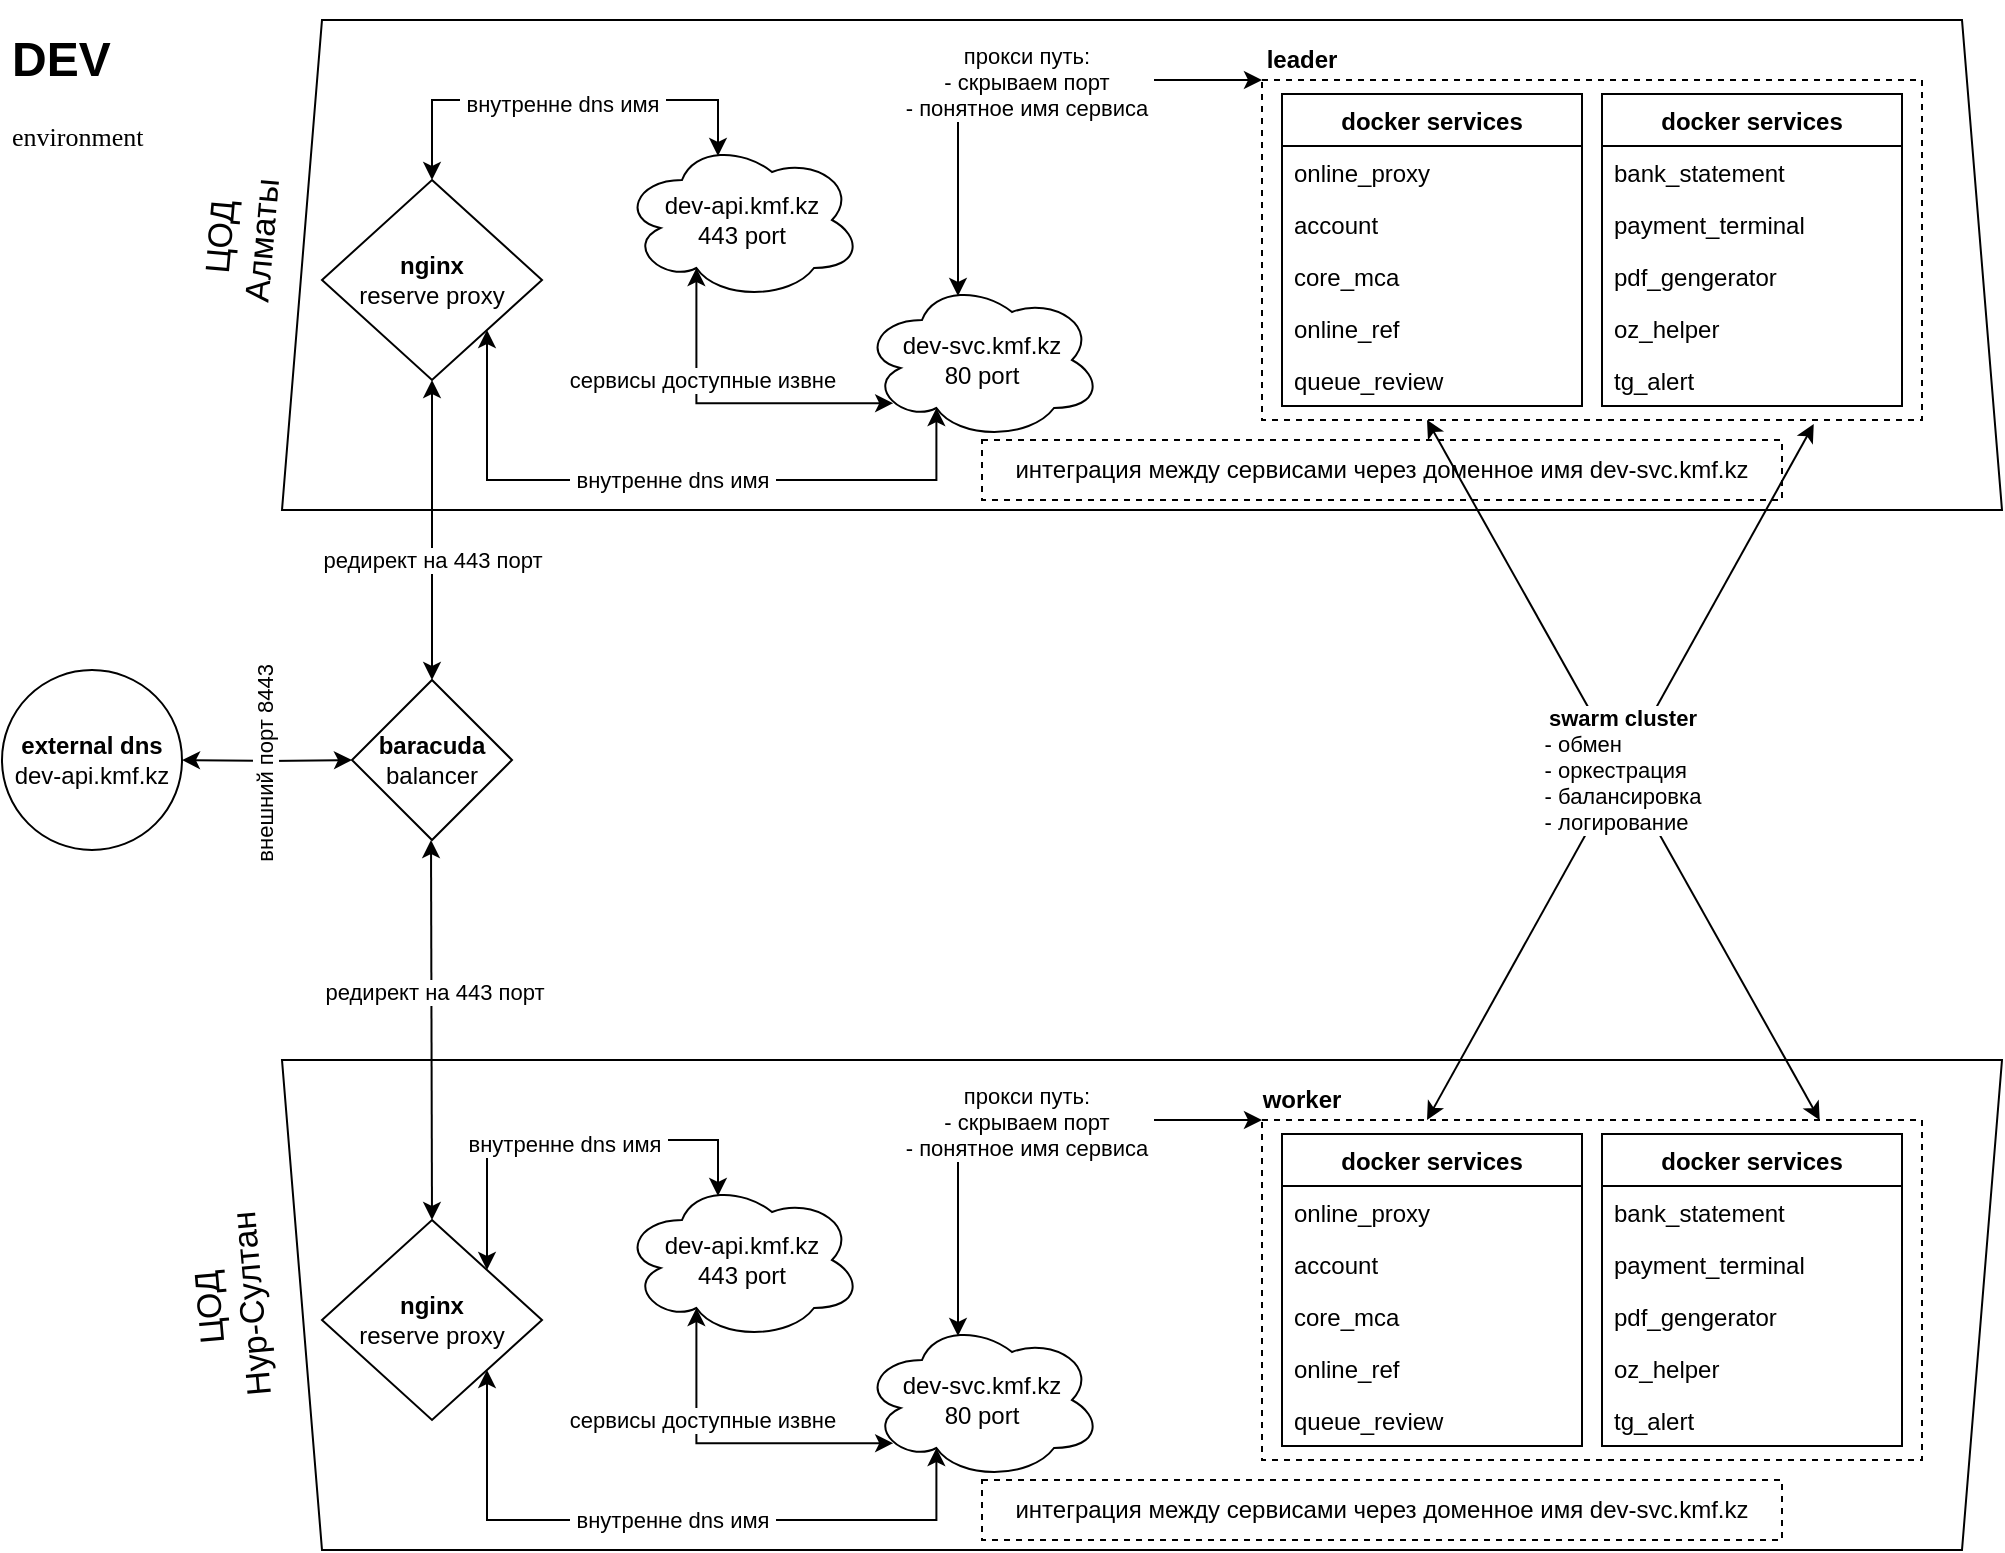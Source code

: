 <mxfile version="14.9.5" type="github">
  <diagram id="2QXHFpq1T3r42v7fcfBo" name="Page-1">
    <mxGraphModel dx="1298" dy="865" grid="1" gridSize="10" guides="1" tooltips="1" connect="1" arrows="1" fold="1" page="1" pageScale="1" pageWidth="1100" pageHeight="850" math="0" shadow="0">
      <root>
        <mxCell id="0" />
        <mxCell id="1" parent="0" />
        <mxCell id="j3XKk895XILen28EUo3r-10" value="" style="shape=trapezoid;perimeter=trapezoidPerimeter;whiteSpace=wrap;html=1;fixedSize=1;" parent="1" vertex="1">
          <mxGeometry x="170" y="30" width="860" height="245" as="geometry" />
        </mxCell>
        <mxCell id="sKWBqNM1h_ZveBFjO5LD-109" value="" style="rounded=0;whiteSpace=wrap;html=1;shadow=0;glass=0;dashed=1;sketch=0;strokeColor=#000000;fillColor=none;gradientColor=none;align=left;verticalAlign=top;" vertex="1" parent="1">
          <mxGeometry x="660" y="60" width="330" height="170" as="geometry" />
        </mxCell>
        <mxCell id="j3XKk895XILen28EUo3r-1" value="&lt;h1&gt;DEV&lt;/h1&gt;&lt;p style=&quot;margin: 0px ; font-stretch: normal ; font-size: 13px ; line-height: normal ; font-family: &amp;#34;menlo&amp;#34;&quot;&gt;environment&lt;/p&gt;" style="text;html=1;strokeColor=none;fillColor=none;spacing=5;spacingTop=-20;whiteSpace=wrap;overflow=hidden;rounded=0;" parent="1" vertex="1">
          <mxGeometry x="30" y="30" width="190" height="70" as="geometry" />
        </mxCell>
        <mxCell id="j3XKk895XILen28EUo3r-3" style="edgeStyle=orthogonalEdgeStyle;rounded=0;orthogonalLoop=1;jettySize=auto;html=1;exitX=1;exitY=0.5;exitDx=0;exitDy=0;startArrow=classic;startFill=1;" parent="1" target="j3XKk895XILen28EUo3r-4" edge="1">
          <mxGeometry relative="1" as="geometry">
            <mxPoint x="190" y="395" as="targetPoint" />
            <mxPoint x="120" y="400" as="sourcePoint" />
          </mxGeometry>
        </mxCell>
        <mxCell id="sKWBqNM1h_ZveBFjO5LD-20" value="внешний порт 8443" style="edgeLabel;html=1;align=center;verticalAlign=middle;resizable=0;points=[];rotation=-90;" vertex="1" connectable="0" parent="j3XKk895XILen28EUo3r-3">
          <mxGeometry x="-0.035" y="-2" relative="1" as="geometry">
            <mxPoint as="offset" />
          </mxGeometry>
        </mxCell>
        <mxCell id="j3XKk895XILen28EUo3r-2" value="&lt;b&gt;external dns&lt;/b&gt;&lt;br&gt;dev-api.kmf.kz" style="ellipse;whiteSpace=wrap;html=1;aspect=fixed;" parent="1" vertex="1">
          <mxGeometry x="30" y="355" width="90" height="90" as="geometry" />
        </mxCell>
        <mxCell id="j3XKk895XILen28EUo3r-4" value="&lt;b&gt;baracuda&lt;/b&gt;&lt;br&gt;balancer" style="rhombus;whiteSpace=wrap;html=1;" parent="1" vertex="1">
          <mxGeometry x="205" y="360" width="80" height="80" as="geometry" />
        </mxCell>
        <mxCell id="j3XKk895XILen28EUo3r-5" style="edgeStyle=orthogonalEdgeStyle;rounded=0;orthogonalLoop=1;jettySize=auto;html=1;exitX=0.5;exitY=0;exitDx=0;exitDy=0;startArrow=classic;startFill=1;entryX=0.5;entryY=1;entryDx=0;entryDy=0;" parent="1" source="j3XKk895XILen28EUo3r-4" target="j3XKk895XILen28EUo3r-17" edge="1">
          <mxGeometry relative="1" as="geometry">
            <mxPoint x="361.04" y="212" as="targetPoint" />
          </mxGeometry>
        </mxCell>
        <mxCell id="sKWBqNM1h_ZveBFjO5LD-19" value="редирект на 443 порт" style="edgeLabel;html=1;align=center;verticalAlign=middle;resizable=0;points=[];" vertex="1" connectable="0" parent="j3XKk895XILen28EUo3r-5">
          <mxGeometry x="-0.267" y="-1" relative="1" as="geometry">
            <mxPoint x="-1" y="-5" as="offset" />
          </mxGeometry>
        </mxCell>
        <mxCell id="sKWBqNM1h_ZveBFjO5LD-16" style="edgeStyle=orthogonalEdgeStyle;rounded=0;orthogonalLoop=1;jettySize=auto;html=1;exitX=0.31;exitY=0.8;exitDx=0;exitDy=0;exitPerimeter=0;entryX=0.13;entryY=0.77;entryDx=0;entryDy=0;entryPerimeter=0;startArrow=classic;startFill=1;" edge="1" parent="1" source="j3XKk895XILen28EUo3r-16" target="j3XKk895XILen28EUo3r-18">
          <mxGeometry relative="1" as="geometry">
            <Array as="points">
              <mxPoint x="377" y="222" />
            </Array>
          </mxGeometry>
        </mxCell>
        <mxCell id="sKWBqNM1h_ZveBFjO5LD-17" value="сервисы доступные извне" style="edgeLabel;html=1;align=center;verticalAlign=middle;resizable=0;points=[];" vertex="1" connectable="0" parent="sKWBqNM1h_ZveBFjO5LD-16">
          <mxGeometry x="0.005" y="4" relative="1" as="geometry">
            <mxPoint x="-13" y="-8" as="offset" />
          </mxGeometry>
        </mxCell>
        <mxCell id="j3XKk895XILen28EUo3r-16" value="dev-api.kmf.kz&lt;br&gt;443 port" style="ellipse;shape=cloud;whiteSpace=wrap;html=1;" parent="1" vertex="1">
          <mxGeometry x="340" y="90" width="120" height="80" as="geometry" />
        </mxCell>
        <mxCell id="j3XKk895XILen28EUo3r-19" style="edgeStyle=orthogonalEdgeStyle;rounded=0;orthogonalLoop=1;jettySize=auto;html=1;exitX=0.5;exitY=0;exitDx=0;exitDy=0;entryX=0.4;entryY=0.1;entryDx=0;entryDy=0;entryPerimeter=0;startArrow=classic;startFill=1;" parent="1" source="j3XKk895XILen28EUo3r-17" target="j3XKk895XILen28EUo3r-16" edge="1">
          <mxGeometry relative="1" as="geometry">
            <Array as="points">
              <mxPoint x="245" y="70" />
              <mxPoint x="388" y="70" />
            </Array>
          </mxGeometry>
        </mxCell>
        <mxCell id="sKWBqNM1h_ZveBFjO5LD-21" value="&amp;nbsp;внутренне dns имя&amp;nbsp;" style="edgeLabel;html=1;align=center;verticalAlign=middle;resizable=0;points=[];" vertex="1" connectable="0" parent="j3XKk895XILen28EUo3r-19">
          <mxGeometry x="0.003" y="-2" relative="1" as="geometry">
            <mxPoint x="-1" as="offset" />
          </mxGeometry>
        </mxCell>
        <mxCell id="j3XKk895XILen28EUo3r-20" style="edgeStyle=orthogonalEdgeStyle;rounded=0;orthogonalLoop=1;jettySize=auto;html=1;exitX=1;exitY=1;exitDx=0;exitDy=0;startArrow=classic;startFill=1;entryX=0.31;entryY=0.8;entryDx=0;entryDy=0;entryPerimeter=0;" parent="1" source="j3XKk895XILen28EUo3r-17" target="j3XKk895XILen28EUo3r-18" edge="1">
          <mxGeometry relative="1" as="geometry">
            <Array as="points">
              <mxPoint x="273" y="260" />
              <mxPoint x="497" y="260" />
            </Array>
          </mxGeometry>
        </mxCell>
        <mxCell id="sKWBqNM1h_ZveBFjO5LD-22" value="&amp;nbsp;внутренне dns имя&amp;nbsp;" style="edgeLabel;html=1;align=center;verticalAlign=middle;resizable=0;points=[];" vertex="1" connectable="0" parent="j3XKk895XILen28EUo3r-20">
          <mxGeometry x="-0.339" relative="1" as="geometry">
            <mxPoint x="56" as="offset" />
          </mxGeometry>
        </mxCell>
        <mxCell id="j3XKk895XILen28EUo3r-17" value="&lt;b&gt;nginx&lt;/b&gt;&lt;br&gt;&lt;span&gt;reserve proxy&lt;/span&gt;" style="rhombus;whiteSpace=wrap;html=1;" parent="1" vertex="1">
          <mxGeometry x="190" y="110" width="110" height="100" as="geometry" />
        </mxCell>
        <mxCell id="sKWBqNM1h_ZveBFjO5LD-15" style="edgeStyle=orthogonalEdgeStyle;rounded=0;orthogonalLoop=1;jettySize=auto;html=1;exitX=0.4;exitY=0.1;exitDx=0;exitDy=0;exitPerimeter=0;startArrow=classic;startFill=1;entryX=0;entryY=0;entryDx=0;entryDy=0;" edge="1" parent="1" source="j3XKk895XILen28EUo3r-18" target="sKWBqNM1h_ZveBFjO5LD-109">
          <mxGeometry relative="1" as="geometry">
            <mxPoint x="730" y="120" as="targetPoint" />
            <Array as="points">
              <mxPoint x="508" y="60" />
            </Array>
          </mxGeometry>
        </mxCell>
        <mxCell id="sKWBqNM1h_ZveBFjO5LD-33" value="&lt;span&gt;&amp;nbsp;прокси путь:&amp;nbsp;&lt;/span&gt;&lt;br&gt;&lt;span&gt;&amp;nbsp;- скрываем порт&amp;nbsp;&lt;/span&gt;&lt;br&gt;&lt;span&gt;&amp;nbsp;- понятное имя сервиса&amp;nbsp;&lt;/span&gt;" style="edgeLabel;html=1;align=center;verticalAlign=middle;resizable=0;points=[];" vertex="1" connectable="0" parent="sKWBqNM1h_ZveBFjO5LD-15">
          <mxGeometry x="0.054" y="-1" relative="1" as="geometry">
            <mxPoint x="5" as="offset" />
          </mxGeometry>
        </mxCell>
        <mxCell id="j3XKk895XILen28EUo3r-18" value="&lt;span&gt;dev-svc.kmf.kz&lt;br&gt;&lt;/span&gt;80 port" style="ellipse;shape=cloud;whiteSpace=wrap;html=1;" parent="1" vertex="1">
          <mxGeometry x="460" y="160" width="120" height="80" as="geometry" />
        </mxCell>
        <mxCell id="sKWBqNM1h_ZveBFjO5LD-1" value="docker services" style="swimlane;fontStyle=1;childLayout=stackLayout;horizontal=1;startSize=26;horizontalStack=0;resizeParent=1;resizeParentMax=0;resizeLast=0;collapsible=1;marginBottom=0;" vertex="1" parent="1">
          <mxGeometry x="670" y="67" width="150" height="156" as="geometry">
            <mxRectangle x="740" y="74" width="120" height="26" as="alternateBounds" />
          </mxGeometry>
        </mxCell>
        <mxCell id="sKWBqNM1h_ZveBFjO5LD-2" value="online_proxy" style="text;strokeColor=none;fillColor=none;align=left;verticalAlign=top;spacingLeft=4;spacingRight=4;overflow=hidden;rotatable=0;points=[[0,0.5],[1,0.5]];portConstraint=eastwest;" vertex="1" parent="sKWBqNM1h_ZveBFjO5LD-1">
          <mxGeometry y="26" width="150" height="26" as="geometry" />
        </mxCell>
        <mxCell id="sKWBqNM1h_ZveBFjO5LD-3" value="account" style="text;strokeColor=none;fillColor=none;align=left;verticalAlign=top;spacingLeft=4;spacingRight=4;overflow=hidden;rotatable=0;points=[[0,0.5],[1,0.5]];portConstraint=eastwest;" vertex="1" parent="sKWBqNM1h_ZveBFjO5LD-1">
          <mxGeometry y="52" width="150" height="26" as="geometry" />
        </mxCell>
        <mxCell id="sKWBqNM1h_ZveBFjO5LD-4" value="core_mca" style="text;strokeColor=none;fillColor=none;align=left;verticalAlign=top;spacingLeft=4;spacingRight=4;overflow=hidden;rotatable=0;points=[[0,0.5],[1,0.5]];portConstraint=eastwest;" vertex="1" parent="sKWBqNM1h_ZveBFjO5LD-1">
          <mxGeometry y="78" width="150" height="26" as="geometry" />
        </mxCell>
        <mxCell id="sKWBqNM1h_ZveBFjO5LD-5" value="online_ref" style="text;strokeColor=none;fillColor=none;align=left;verticalAlign=top;spacingLeft=4;spacingRight=4;overflow=hidden;rotatable=0;points=[[0,0.5],[1,0.5]];portConstraint=eastwest;" vertex="1" parent="sKWBqNM1h_ZveBFjO5LD-1">
          <mxGeometry y="104" width="150" height="26" as="geometry" />
        </mxCell>
        <mxCell id="sKWBqNM1h_ZveBFjO5LD-7" value="queue_review" style="text;strokeColor=none;fillColor=none;align=left;verticalAlign=top;spacingLeft=4;spacingRight=4;overflow=hidden;rotatable=0;points=[[0,0.5],[1,0.5]];portConstraint=eastwest;" vertex="1" parent="sKWBqNM1h_ZveBFjO5LD-1">
          <mxGeometry y="130" width="150" height="26" as="geometry" />
        </mxCell>
        <mxCell id="sKWBqNM1h_ZveBFjO5LD-8" value="docker services" style="swimlane;fontStyle=1;childLayout=stackLayout;horizontal=1;startSize=26;horizontalStack=0;resizeParent=1;resizeParentMax=0;resizeLast=0;collapsible=1;marginBottom=0;" vertex="1" parent="1">
          <mxGeometry x="830" y="67" width="150" height="156" as="geometry">
            <mxRectangle x="870.01" y="74" width="120" height="26" as="alternateBounds" />
          </mxGeometry>
        </mxCell>
        <mxCell id="sKWBqNM1h_ZveBFjO5LD-9" value="bank_statement" style="text;strokeColor=none;fillColor=none;align=left;verticalAlign=top;spacingLeft=4;spacingRight=4;overflow=hidden;rotatable=0;points=[[0,0.5],[1,0.5]];portConstraint=eastwest;" vertex="1" parent="sKWBqNM1h_ZveBFjO5LD-8">
          <mxGeometry y="26" width="150" height="26" as="geometry" />
        </mxCell>
        <mxCell id="sKWBqNM1h_ZveBFjO5LD-10" value="payment_terminal" style="text;strokeColor=none;fillColor=none;align=left;verticalAlign=top;spacingLeft=4;spacingRight=4;overflow=hidden;rotatable=0;points=[[0,0.5],[1,0.5]];portConstraint=eastwest;" vertex="1" parent="sKWBqNM1h_ZveBFjO5LD-8">
          <mxGeometry y="52" width="150" height="26" as="geometry" />
        </mxCell>
        <mxCell id="sKWBqNM1h_ZveBFjO5LD-11" value="pdf_gengerator" style="text;strokeColor=none;fillColor=none;align=left;verticalAlign=top;spacingLeft=4;spacingRight=4;overflow=hidden;rotatable=0;points=[[0,0.5],[1,0.5]];portConstraint=eastwest;" vertex="1" parent="sKWBqNM1h_ZveBFjO5LD-8">
          <mxGeometry y="78" width="150" height="26" as="geometry" />
        </mxCell>
        <mxCell id="sKWBqNM1h_ZveBFjO5LD-12" value="oz_helper" style="text;strokeColor=none;fillColor=none;align=left;verticalAlign=top;spacingLeft=4;spacingRight=4;overflow=hidden;rotatable=0;points=[[0,0.5],[1,0.5]];portConstraint=eastwest;" vertex="1" parent="sKWBqNM1h_ZveBFjO5LD-8">
          <mxGeometry y="104" width="150" height="26" as="geometry" />
        </mxCell>
        <mxCell id="sKWBqNM1h_ZveBFjO5LD-13" value="tg_alert" style="text;strokeColor=none;fillColor=none;align=left;verticalAlign=top;spacingLeft=4;spacingRight=4;overflow=hidden;rotatable=0;points=[[0,0.5],[1,0.5]];portConstraint=eastwest;" vertex="1" parent="sKWBqNM1h_ZveBFjO5LD-8">
          <mxGeometry y="130" width="150" height="26" as="geometry" />
        </mxCell>
        <mxCell id="sKWBqNM1h_ZveBFjO5LD-26" value="интеграция между сервисами через доменное имя dev-svc.kmf.kz" style="text;html=1;align=center;verticalAlign=middle;whiteSpace=wrap;rounded=0;strokeColor=#000000;dashed=1;" vertex="1" parent="1">
          <mxGeometry x="520" y="240" width="400" height="30" as="geometry" />
        </mxCell>
        <mxCell id="sKWBqNM1h_ZveBFjO5LD-110" value="&lt;b&gt;leader&lt;/b&gt;" style="text;html=1;strokeColor=none;fillColor=none;align=center;verticalAlign=middle;whiteSpace=wrap;rounded=0;shadow=0;glass=0;dashed=1;sketch=0;" vertex="1" parent="1">
          <mxGeometry x="660" y="40" width="40" height="20" as="geometry" />
        </mxCell>
        <mxCell id="sKWBqNM1h_ZveBFjO5LD-111" value="" style="shape=trapezoid;perimeter=trapezoidPerimeter;whiteSpace=wrap;html=1;fixedSize=1;rotation=-180;" vertex="1" parent="1">
          <mxGeometry x="170" y="550" width="860" height="245" as="geometry" />
        </mxCell>
        <mxCell id="sKWBqNM1h_ZveBFjO5LD-112" value="" style="rounded=0;whiteSpace=wrap;html=1;shadow=0;glass=0;dashed=1;sketch=0;strokeColor=#000000;fillColor=none;gradientColor=none;align=left;verticalAlign=top;" vertex="1" parent="1">
          <mxGeometry x="660" y="580" width="330" height="170" as="geometry" />
        </mxCell>
        <mxCell id="sKWBqNM1h_ZveBFjO5LD-113" style="edgeStyle=orthogonalEdgeStyle;rounded=0;orthogonalLoop=1;jettySize=auto;html=1;exitX=0.31;exitY=0.8;exitDx=0;exitDy=0;exitPerimeter=0;entryX=0.13;entryY=0.77;entryDx=0;entryDy=0;entryPerimeter=0;startArrow=classic;startFill=1;" edge="1" parent="1" source="sKWBqNM1h_ZveBFjO5LD-115" target="sKWBqNM1h_ZveBFjO5LD-123">
          <mxGeometry relative="1" as="geometry">
            <Array as="points">
              <mxPoint x="377" y="742" />
            </Array>
          </mxGeometry>
        </mxCell>
        <mxCell id="sKWBqNM1h_ZveBFjO5LD-114" value="сервисы доступные извне" style="edgeLabel;html=1;align=center;verticalAlign=middle;resizable=0;points=[];" vertex="1" connectable="0" parent="sKWBqNM1h_ZveBFjO5LD-113">
          <mxGeometry x="0.005" y="4" relative="1" as="geometry">
            <mxPoint x="-13" y="-8" as="offset" />
          </mxGeometry>
        </mxCell>
        <mxCell id="sKWBqNM1h_ZveBFjO5LD-115" value="dev-api.kmf.kz&lt;br&gt;443 port" style="ellipse;shape=cloud;whiteSpace=wrap;html=1;" vertex="1" parent="1">
          <mxGeometry x="340" y="610" width="120" height="80" as="geometry" />
        </mxCell>
        <mxCell id="sKWBqNM1h_ZveBFjO5LD-116" style="edgeStyle=orthogonalEdgeStyle;rounded=0;orthogonalLoop=1;jettySize=auto;html=1;exitX=1;exitY=0;exitDx=0;exitDy=0;entryX=0.4;entryY=0.1;entryDx=0;entryDy=0;entryPerimeter=0;startArrow=classic;startFill=1;" edge="1" parent="1" source="sKWBqNM1h_ZveBFjO5LD-120" target="sKWBqNM1h_ZveBFjO5LD-115">
          <mxGeometry relative="1" as="geometry">
            <Array as="points">
              <mxPoint x="273" y="590" />
              <mxPoint x="388" y="590" />
            </Array>
          </mxGeometry>
        </mxCell>
        <mxCell id="sKWBqNM1h_ZveBFjO5LD-117" value="&amp;nbsp;внутренне dns имя&amp;nbsp;" style="edgeLabel;html=1;align=center;verticalAlign=middle;resizable=0;points=[];" vertex="1" connectable="0" parent="sKWBqNM1h_ZveBFjO5LD-116">
          <mxGeometry x="0.003" y="-2" relative="1" as="geometry">
            <mxPoint x="-1" as="offset" />
          </mxGeometry>
        </mxCell>
        <mxCell id="sKWBqNM1h_ZveBFjO5LD-118" style="edgeStyle=orthogonalEdgeStyle;rounded=0;orthogonalLoop=1;jettySize=auto;html=1;exitX=1;exitY=1;exitDx=0;exitDy=0;startArrow=classic;startFill=1;entryX=0.31;entryY=0.8;entryDx=0;entryDy=0;entryPerimeter=0;" edge="1" parent="1" source="sKWBqNM1h_ZveBFjO5LD-120" target="sKWBqNM1h_ZveBFjO5LD-123">
          <mxGeometry relative="1" as="geometry">
            <Array as="points">
              <mxPoint x="273" y="780" />
              <mxPoint x="497" y="780" />
            </Array>
          </mxGeometry>
        </mxCell>
        <mxCell id="sKWBqNM1h_ZveBFjO5LD-119" value="&amp;nbsp;внутренне dns имя&amp;nbsp;" style="edgeLabel;html=1;align=center;verticalAlign=middle;resizable=0;points=[];" vertex="1" connectable="0" parent="sKWBqNM1h_ZveBFjO5LD-118">
          <mxGeometry x="-0.339" relative="1" as="geometry">
            <mxPoint x="56" as="offset" />
          </mxGeometry>
        </mxCell>
        <mxCell id="sKWBqNM1h_ZveBFjO5LD-120" value="&lt;b&gt;nginx&lt;/b&gt;&lt;br&gt;&lt;span&gt;reserve proxy&lt;/span&gt;" style="rhombus;whiteSpace=wrap;html=1;" vertex="1" parent="1">
          <mxGeometry x="190" y="630" width="110" height="100" as="geometry" />
        </mxCell>
        <mxCell id="sKWBqNM1h_ZveBFjO5LD-121" style="edgeStyle=orthogonalEdgeStyle;rounded=0;orthogonalLoop=1;jettySize=auto;html=1;exitX=0.4;exitY=0.1;exitDx=0;exitDy=0;exitPerimeter=0;startArrow=classic;startFill=1;entryX=0;entryY=0;entryDx=0;entryDy=0;" edge="1" parent="1" source="sKWBqNM1h_ZveBFjO5LD-123" target="sKWBqNM1h_ZveBFjO5LD-112">
          <mxGeometry relative="1" as="geometry">
            <mxPoint x="730" y="640" as="targetPoint" />
            <Array as="points">
              <mxPoint x="508" y="580" />
            </Array>
          </mxGeometry>
        </mxCell>
        <mxCell id="sKWBqNM1h_ZveBFjO5LD-122" value="&lt;span&gt;&amp;nbsp;прокси путь:&amp;nbsp;&lt;/span&gt;&lt;br&gt;&lt;span&gt;&amp;nbsp;- скрываем порт&amp;nbsp;&lt;/span&gt;&lt;br&gt;&lt;span&gt;&amp;nbsp;- понятное имя сервиса&amp;nbsp;&lt;/span&gt;" style="edgeLabel;html=1;align=center;verticalAlign=middle;resizable=0;points=[];" vertex="1" connectable="0" parent="sKWBqNM1h_ZveBFjO5LD-121">
          <mxGeometry x="0.054" y="-1" relative="1" as="geometry">
            <mxPoint x="5" as="offset" />
          </mxGeometry>
        </mxCell>
        <mxCell id="sKWBqNM1h_ZveBFjO5LD-123" value="&lt;span&gt;dev-svc.kmf.kz&lt;br&gt;&lt;/span&gt;80 port" style="ellipse;shape=cloud;whiteSpace=wrap;html=1;" vertex="1" parent="1">
          <mxGeometry x="460" y="680" width="120" height="80" as="geometry" />
        </mxCell>
        <mxCell id="sKWBqNM1h_ZveBFjO5LD-124" value="docker services" style="swimlane;fontStyle=1;childLayout=stackLayout;horizontal=1;startSize=26;horizontalStack=0;resizeParent=1;resizeParentMax=0;resizeLast=0;collapsible=1;marginBottom=0;" vertex="1" parent="1">
          <mxGeometry x="670" y="587" width="150" height="156" as="geometry">
            <mxRectangle x="740" y="74" width="120" height="26" as="alternateBounds" />
          </mxGeometry>
        </mxCell>
        <mxCell id="sKWBqNM1h_ZveBFjO5LD-125" value="online_proxy" style="text;strokeColor=none;fillColor=none;align=left;verticalAlign=top;spacingLeft=4;spacingRight=4;overflow=hidden;rotatable=0;points=[[0,0.5],[1,0.5]];portConstraint=eastwest;" vertex="1" parent="sKWBqNM1h_ZveBFjO5LD-124">
          <mxGeometry y="26" width="150" height="26" as="geometry" />
        </mxCell>
        <mxCell id="sKWBqNM1h_ZveBFjO5LD-126" value="account" style="text;strokeColor=none;fillColor=none;align=left;verticalAlign=top;spacingLeft=4;spacingRight=4;overflow=hidden;rotatable=0;points=[[0,0.5],[1,0.5]];portConstraint=eastwest;" vertex="1" parent="sKWBqNM1h_ZveBFjO5LD-124">
          <mxGeometry y="52" width="150" height="26" as="geometry" />
        </mxCell>
        <mxCell id="sKWBqNM1h_ZveBFjO5LD-127" value="core_mca" style="text;strokeColor=none;fillColor=none;align=left;verticalAlign=top;spacingLeft=4;spacingRight=4;overflow=hidden;rotatable=0;points=[[0,0.5],[1,0.5]];portConstraint=eastwest;" vertex="1" parent="sKWBqNM1h_ZveBFjO5LD-124">
          <mxGeometry y="78" width="150" height="26" as="geometry" />
        </mxCell>
        <mxCell id="sKWBqNM1h_ZveBFjO5LD-128" value="online_ref" style="text;strokeColor=none;fillColor=none;align=left;verticalAlign=top;spacingLeft=4;spacingRight=4;overflow=hidden;rotatable=0;points=[[0,0.5],[1,0.5]];portConstraint=eastwest;" vertex="1" parent="sKWBqNM1h_ZveBFjO5LD-124">
          <mxGeometry y="104" width="150" height="26" as="geometry" />
        </mxCell>
        <mxCell id="sKWBqNM1h_ZveBFjO5LD-129" value="queue_review" style="text;strokeColor=none;fillColor=none;align=left;verticalAlign=top;spacingLeft=4;spacingRight=4;overflow=hidden;rotatable=0;points=[[0,0.5],[1,0.5]];portConstraint=eastwest;" vertex="1" parent="sKWBqNM1h_ZveBFjO5LD-124">
          <mxGeometry y="130" width="150" height="26" as="geometry" />
        </mxCell>
        <mxCell id="sKWBqNM1h_ZveBFjO5LD-130" value="docker services" style="swimlane;fontStyle=1;childLayout=stackLayout;horizontal=1;startSize=26;horizontalStack=0;resizeParent=1;resizeParentMax=0;resizeLast=0;collapsible=1;marginBottom=0;" vertex="1" parent="1">
          <mxGeometry x="830" y="587" width="150" height="156" as="geometry">
            <mxRectangle x="870.01" y="74" width="120" height="26" as="alternateBounds" />
          </mxGeometry>
        </mxCell>
        <mxCell id="sKWBqNM1h_ZveBFjO5LD-131" value="bank_statement" style="text;strokeColor=none;fillColor=none;align=left;verticalAlign=top;spacingLeft=4;spacingRight=4;overflow=hidden;rotatable=0;points=[[0,0.5],[1,0.5]];portConstraint=eastwest;" vertex="1" parent="sKWBqNM1h_ZveBFjO5LD-130">
          <mxGeometry y="26" width="150" height="26" as="geometry" />
        </mxCell>
        <mxCell id="sKWBqNM1h_ZveBFjO5LD-132" value="payment_terminal" style="text;strokeColor=none;fillColor=none;align=left;verticalAlign=top;spacingLeft=4;spacingRight=4;overflow=hidden;rotatable=0;points=[[0,0.5],[1,0.5]];portConstraint=eastwest;" vertex="1" parent="sKWBqNM1h_ZveBFjO5LD-130">
          <mxGeometry y="52" width="150" height="26" as="geometry" />
        </mxCell>
        <mxCell id="sKWBqNM1h_ZveBFjO5LD-133" value="pdf_gengerator" style="text;strokeColor=none;fillColor=none;align=left;verticalAlign=top;spacingLeft=4;spacingRight=4;overflow=hidden;rotatable=0;points=[[0,0.5],[1,0.5]];portConstraint=eastwest;" vertex="1" parent="sKWBqNM1h_ZveBFjO5LD-130">
          <mxGeometry y="78" width="150" height="26" as="geometry" />
        </mxCell>
        <mxCell id="sKWBqNM1h_ZveBFjO5LD-134" value="oz_helper" style="text;strokeColor=none;fillColor=none;align=left;verticalAlign=top;spacingLeft=4;spacingRight=4;overflow=hidden;rotatable=0;points=[[0,0.5],[1,0.5]];portConstraint=eastwest;" vertex="1" parent="sKWBqNM1h_ZveBFjO5LD-130">
          <mxGeometry y="104" width="150" height="26" as="geometry" />
        </mxCell>
        <mxCell id="sKWBqNM1h_ZveBFjO5LD-135" value="tg_alert" style="text;strokeColor=none;fillColor=none;align=left;verticalAlign=top;spacingLeft=4;spacingRight=4;overflow=hidden;rotatable=0;points=[[0,0.5],[1,0.5]];portConstraint=eastwest;" vertex="1" parent="sKWBqNM1h_ZveBFjO5LD-130">
          <mxGeometry y="130" width="150" height="26" as="geometry" />
        </mxCell>
        <mxCell id="sKWBqNM1h_ZveBFjO5LD-136" value="интеграция между сервисами через доменное имя dev-svc.kmf.kz" style="text;html=1;align=center;verticalAlign=middle;whiteSpace=wrap;rounded=0;strokeColor=#000000;dashed=1;" vertex="1" parent="1">
          <mxGeometry x="520" y="760" width="400" height="30" as="geometry" />
        </mxCell>
        <mxCell id="sKWBqNM1h_ZveBFjO5LD-137" value="&lt;b&gt;worker&lt;/b&gt;" style="text;html=1;strokeColor=none;fillColor=none;align=center;verticalAlign=middle;whiteSpace=wrap;rounded=0;shadow=0;glass=0;dashed=1;sketch=0;" vertex="1" parent="1">
          <mxGeometry x="660" y="560" width="40" height="20" as="geometry" />
        </mxCell>
        <mxCell id="sKWBqNM1h_ZveBFjO5LD-106" style="edgeStyle=orthogonalEdgeStyle;rounded=0;orthogonalLoop=1;jettySize=auto;html=1;exitX=0.5;exitY=0;exitDx=0;exitDy=0;startArrow=classic;startFill=1;entryX=0.5;entryY=1;entryDx=0;entryDy=0;" edge="1" parent="1" source="sKWBqNM1h_ZveBFjO5LD-120">
          <mxGeometry relative="1" as="geometry">
            <mxPoint x="244.5" y="440" as="targetPoint" />
            <mxPoint x="244.5" y="590" as="sourcePoint" />
          </mxGeometry>
        </mxCell>
        <mxCell id="sKWBqNM1h_ZveBFjO5LD-107" value="редирект на 443 порт" style="edgeLabel;html=1;align=center;verticalAlign=middle;resizable=0;points=[];" vertex="1" connectable="0" parent="sKWBqNM1h_ZveBFjO5LD-106">
          <mxGeometry x="-0.267" y="-1" relative="1" as="geometry">
            <mxPoint y="-45" as="offset" />
          </mxGeometry>
        </mxCell>
        <mxCell id="sKWBqNM1h_ZveBFjO5LD-142" value="" style="endArrow=classic;startArrow=classic;html=1;entryX=0.25;entryY=1;entryDx=0;entryDy=0;exitX=0.845;exitY=0;exitDx=0;exitDy=0;exitPerimeter=0;" edge="1" parent="1" source="sKWBqNM1h_ZveBFjO5LD-112" target="sKWBqNM1h_ZveBFjO5LD-109">
          <mxGeometry width="50" height="50" relative="1" as="geometry">
            <mxPoint x="700" y="275" as="sourcePoint" />
            <mxPoint x="750" y="225" as="targetPoint" />
          </mxGeometry>
        </mxCell>
        <mxCell id="sKWBqNM1h_ZveBFjO5LD-143" value="" style="endArrow=classic;startArrow=classic;html=1;entryX=0.836;entryY=1.012;entryDx=0;entryDy=0;exitX=0.25;exitY=0;exitDx=0;exitDy=0;entryPerimeter=0;" edge="1" parent="1" source="sKWBqNM1h_ZveBFjO5LD-112" target="sKWBqNM1h_ZveBFjO5LD-109">
          <mxGeometry width="50" height="50" relative="1" as="geometry">
            <mxPoint x="948.85" y="590" as="sourcePoint" />
            <mxPoint x="752.5" y="240" as="targetPoint" />
          </mxGeometry>
        </mxCell>
        <mxCell id="sKWBqNM1h_ZveBFjO5LD-144" value="&lt;b&gt;swarm&amp;nbsp;cluster &lt;/b&gt;&lt;br&gt;&lt;div style=&quot;text-align: left&quot;&gt;- обмен&lt;/div&gt;&lt;div style=&quot;text-align: left&quot;&gt;- оркестрация&amp;nbsp;&lt;/div&gt;- балансировка&lt;br&gt;&lt;div style=&quot;text-align: left&quot;&gt;- логирование&lt;/div&gt;" style="edgeLabel;html=1;align=center;verticalAlign=middle;resizable=0;points=[];" vertex="1" connectable="0" parent="sKWBqNM1h_ZveBFjO5LD-143">
          <mxGeometry x="0.011" relative="1" as="geometry">
            <mxPoint as="offset" />
          </mxGeometry>
        </mxCell>
        <mxCell id="sKWBqNM1h_ZveBFjO5LD-145" value="ЦОД Алматы" style="text;html=1;strokeColor=none;fillColor=none;align=center;verticalAlign=middle;whiteSpace=wrap;rounded=0;shadow=0;glass=0;dashed=1;sketch=0;rotation=-85;fontStyle=0;fontSize=17;" vertex="1" parent="1">
          <mxGeometry x="105.04" y="119.13" width="90" height="40" as="geometry" />
        </mxCell>
        <mxCell id="sKWBqNM1h_ZveBFjO5LD-146" value="ЦОД &lt;br&gt;Нур-Султан" style="text;html=1;strokeColor=none;fillColor=none;align=center;verticalAlign=middle;whiteSpace=wrap;rounded=0;shadow=0;glass=0;dashed=1;sketch=0;rotation=-95;fontStyle=0;fontSize=17;" vertex="1" parent="1">
          <mxGeometry x="70" y="647.44" width="150" height="50.11" as="geometry" />
        </mxCell>
      </root>
    </mxGraphModel>
  </diagram>
</mxfile>
